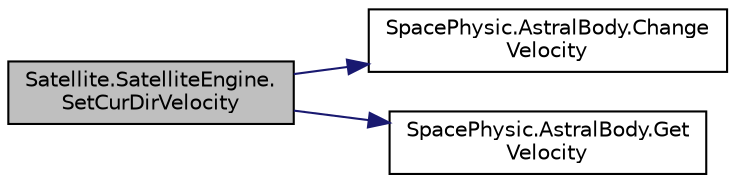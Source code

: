 digraph "Satellite.SatelliteEngine.SetCurDirVelocity"
{
 // INTERACTIVE_SVG=YES
 // LATEX_PDF_SIZE
  edge [fontname="Helvetica",fontsize="10",labelfontname="Helvetica",labelfontsize="10"];
  node [fontname="Helvetica",fontsize="10",shape=record];
  rankdir="LR";
  Node1 [label="Satellite.SatelliteEngine.\lSetCurDirVelocity",height=0.2,width=0.4,color="black", fillcolor="grey75", style="filled", fontcolor="black",tooltip=" "];
  Node1 -> Node2 [color="midnightblue",fontsize="10",style="solid",fontname="Helvetica"];
  Node2 [label="SpacePhysic.AstralBody.Change\lVelocity",height=0.2,width=0.4,color="black", fillcolor="white", style="filled",URL="$class_space_physic_1_1_astral_body.html#a8c43caafe4f528c08feb450cba3c5cd7",tooltip="调整星球速度"];
  Node1 -> Node3 [color="midnightblue",fontsize="10",style="solid",fontname="Helvetica"];
  Node3 [label="SpacePhysic.AstralBody.Get\lVelocity",height=0.2,width=0.4,color="black", fillcolor="white", style="filled",URL="$class_space_physic_1_1_astral_body.html#a49a47294cf00916a50c42a62cda119f0",tooltip=" "];
}

